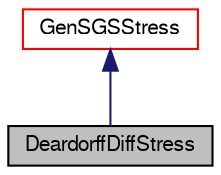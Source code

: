 digraph "DeardorffDiffStress"
{
  bgcolor="transparent";
  edge [fontname="FreeSans",fontsize="10",labelfontname="FreeSans",labelfontsize="10"];
  node [fontname="FreeSans",fontsize="10",shape=record];
  Node20 [label="DeardorffDiffStress",height=0.2,width=0.4,color="black", fillcolor="grey75", style="filled", fontcolor="black"];
  Node21 -> Node20 [dir="back",color="midnightblue",fontsize="10",style="solid",fontname="FreeSans"];
  Node21 [label="GenSGSStress",height=0.2,width=0.4,color="red",URL="$a30626.html",tooltip="General base class for all compressible models that directly solve for the SGS stress tensor B..."];
}
